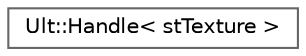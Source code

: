 digraph "Graphical Class Hierarchy"
{
 // LATEX_PDF_SIZE
  bgcolor="transparent";
  edge [fontname=Helvetica,fontsize=10,labelfontname=Helvetica,labelfontsize=10];
  node [fontname=Helvetica,fontsize=10,shape=box,height=0.2,width=0.4];
  rankdir="LR";
  Node0 [id="Node000000",label="Ult::Handle\< stTexture \>",height=0.2,width=0.4,color="grey40", fillcolor="white", style="filled",URL="$class_ult_1_1_handle.html",tooltip=" "];
}
